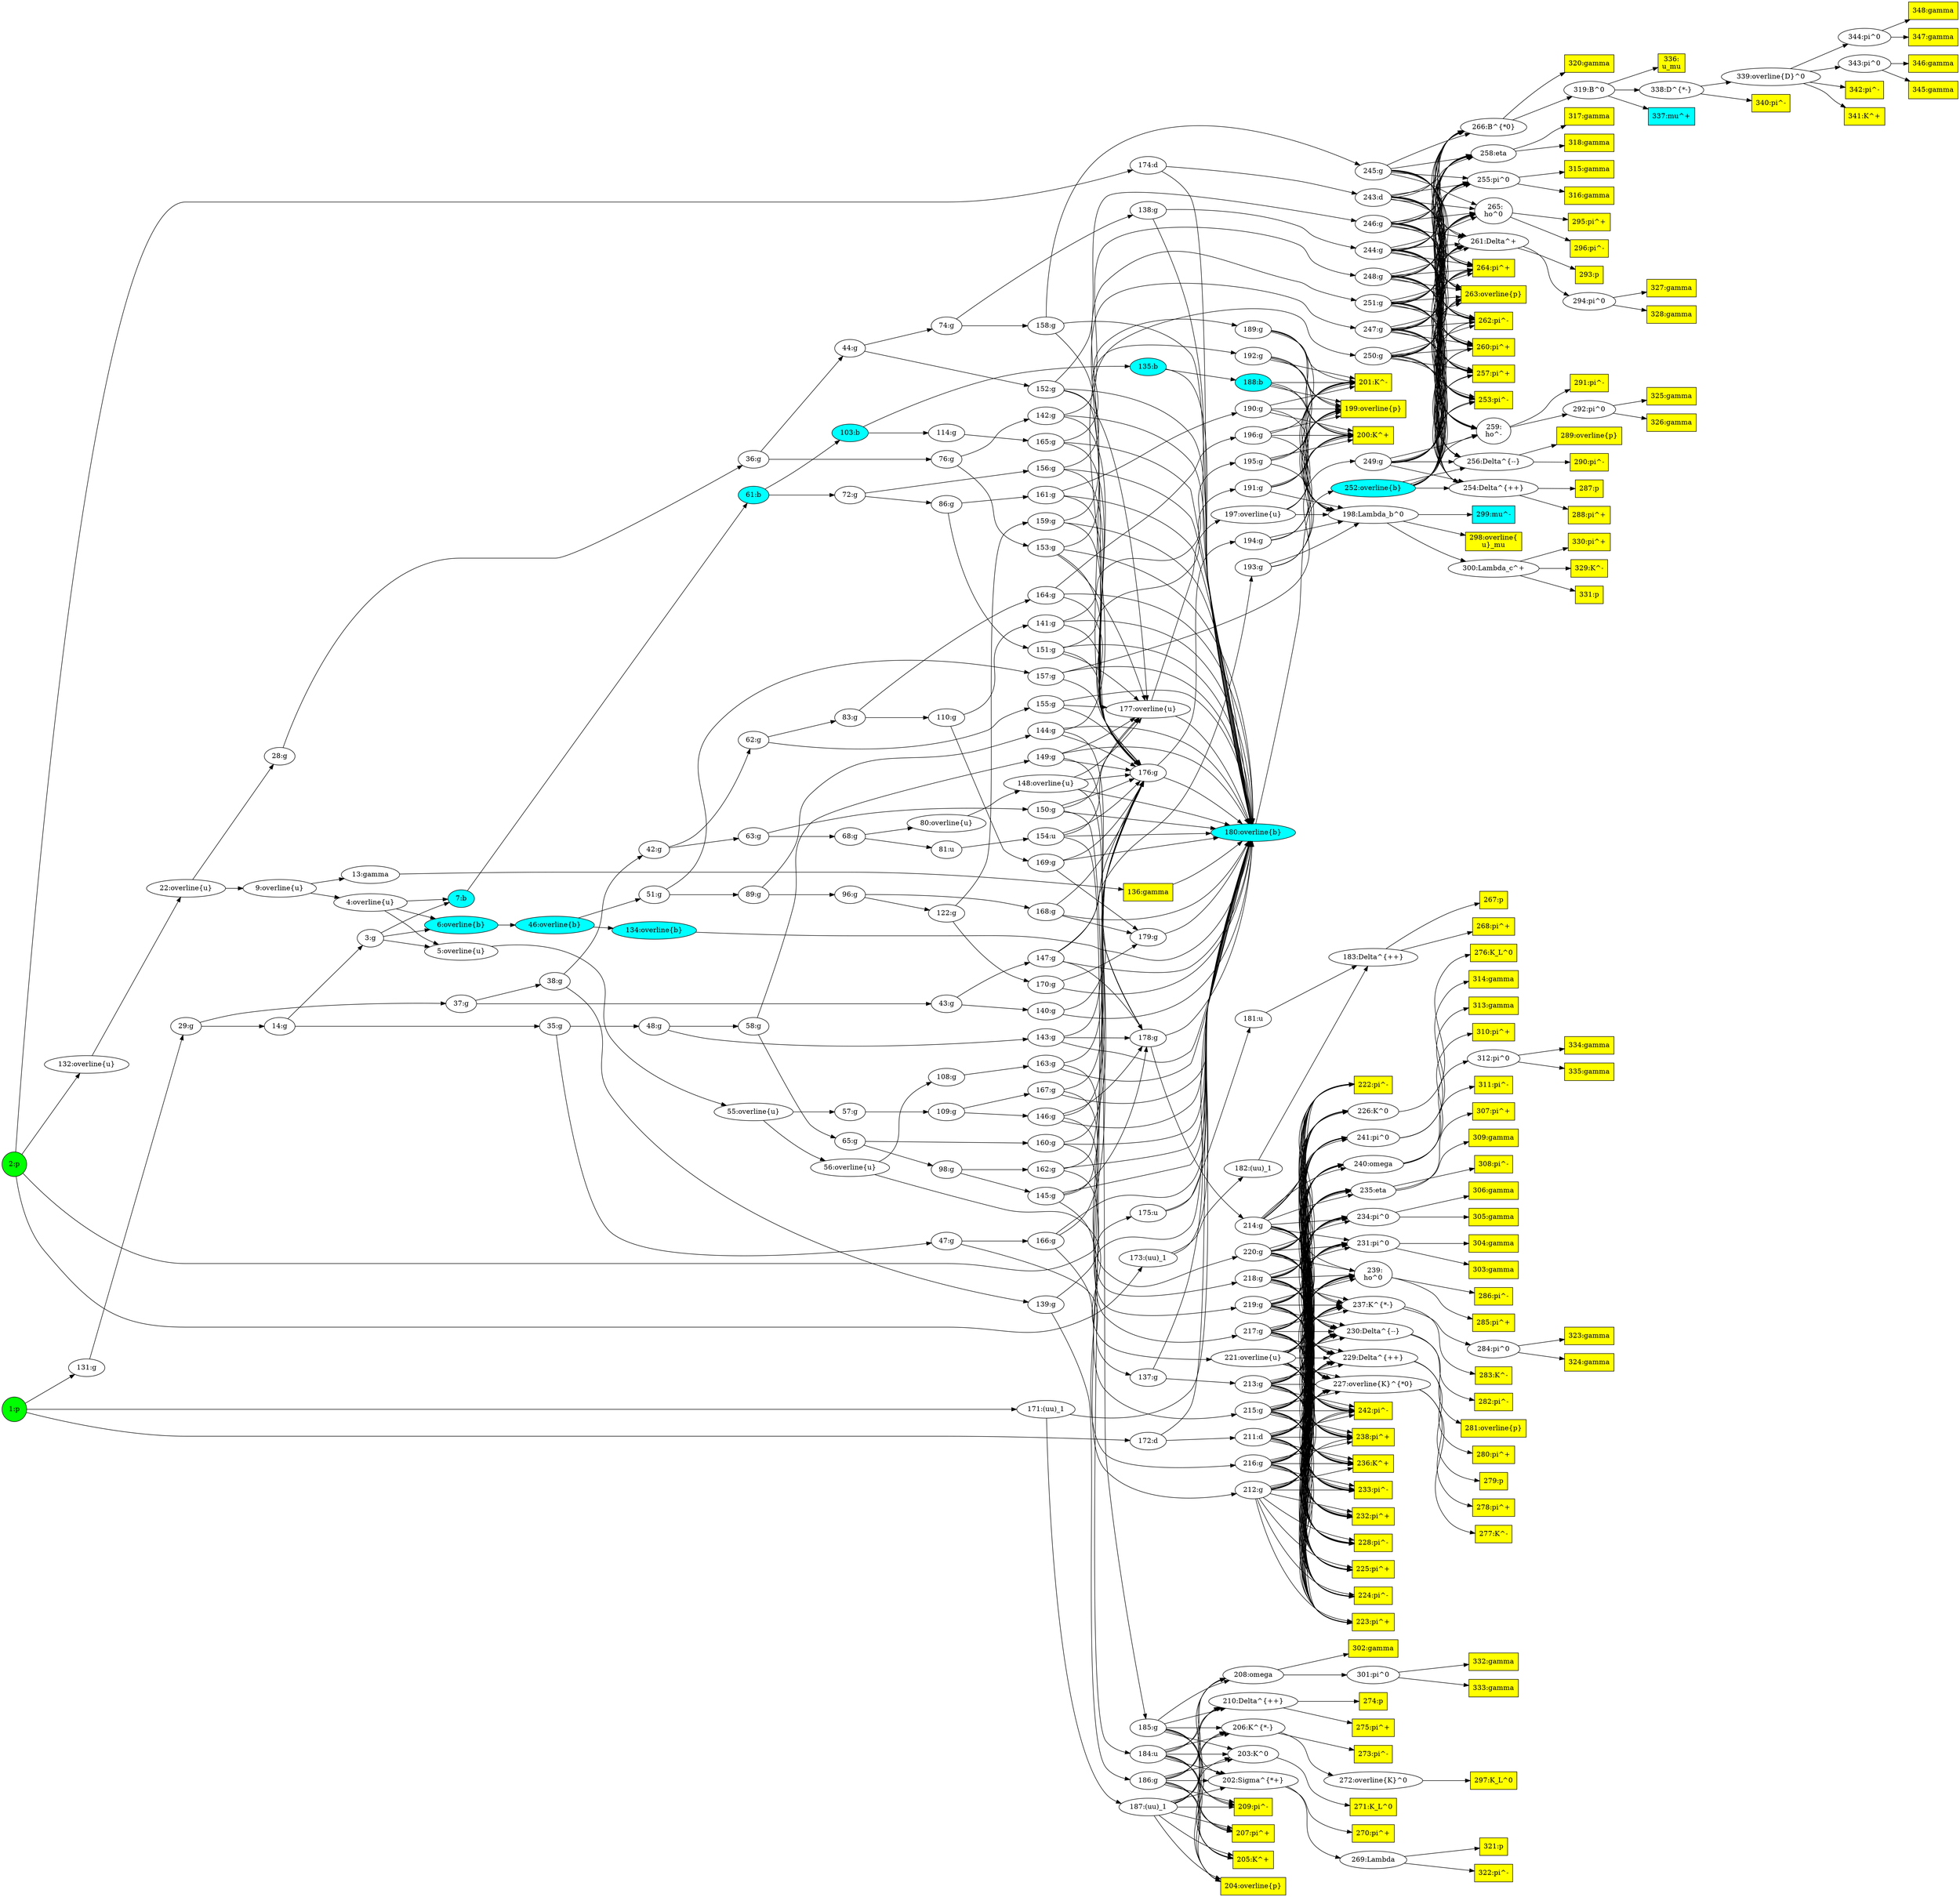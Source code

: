 digraph g {
    rankdir = RL;
    348 -> { 344 } [dir="back"]
    348 [label="348:\gamma", shape=box, style=filled, fillcolor=yellow]
    347 -> { 344 } [dir="back"]
    347 [label="347:\gamma", shape=box, style=filled, fillcolor=yellow]
    346 -> { 343 } [dir="back"]
    346 [label="346:\gamma", shape=box, style=filled, fillcolor=yellow]
    345 -> { 343 } [dir="back"]
    345 [label="345:\gamma", shape=box, style=filled, fillcolor=yellow]
    344 -> { 339 } [dir="back"]
    344 [label="344:\pi^0"]
    343 -> { 339 } [dir="back"]
    343 [label="343:\pi^0"]
    342 -> { 339 } [dir="back"]
    342 [label="342:\pi^-", shape=box, style=filled, fillcolor=yellow]
    341 -> { 339 } [dir="back"]
    341 [label="341:K^+", shape=box, style=filled, fillcolor=yellow]
    340 -> { 338 } [dir="back"]
    340 [label="340:\pi^-", shape=box, style=filled, fillcolor=yellow]
    339 -> { 338 } [dir="back"]
    339 [label="339:\overline{D}^0"]
    338 -> { 319 } [dir="back"]
    338 [label="338:D^{*-}"]
    337 -> { 319 } [dir="back"]
    337 [label="337:\mu^+", shape=box, style=filled, fillcolor=cyan]
    336 -> { 319 } [dir="back"]
    336 [label="336:\nu_\mu", shape=box, style=filled, fillcolor=yellow]
    335 -> { 312 } [dir="back"]
    335 [label="335:\gamma", shape=box, style=filled, fillcolor=yellow]
    334 -> { 312 } [dir="back"]
    334 [label="334:\gamma", shape=box, style=filled, fillcolor=yellow]
    333 -> { 301 } [dir="back"]
    333 [label="333:\gamma", shape=box, style=filled, fillcolor=yellow]
    332 -> { 301 } [dir="back"]
    332 [label="332:\gamma", shape=box, style=filled, fillcolor=yellow]
    331 -> { 300 } [dir="back"]
    331 [label="331:p", shape=box, style=filled, fillcolor=yellow]
    330 -> { 300 } [dir="back"]
    330 [label="330:\pi^+", shape=box, style=filled, fillcolor=yellow]
    329 -> { 300 } [dir="back"]
    329 [label="329:K^-", shape=box, style=filled, fillcolor=yellow]
    328 -> { 294 } [dir="back"]
    328 [label="328:\gamma", shape=box, style=filled, fillcolor=yellow]
    327 -> { 294 } [dir="back"]
    327 [label="327:\gamma", shape=box, style=filled, fillcolor=yellow]
    326 -> { 292 } [dir="back"]
    326 [label="326:\gamma", shape=box, style=filled, fillcolor=yellow]
    325 -> { 292 } [dir="back"]
    325 [label="325:\gamma", shape=box, style=filled, fillcolor=yellow]
    324 -> { 284 } [dir="back"]
    324 [label="324:\gamma", shape=box, style=filled, fillcolor=yellow]
    323 -> { 284 } [dir="back"]
    323 [label="323:\gamma", shape=box, style=filled, fillcolor=yellow]
    322 -> { 269 } [dir="back"]
    322 [label="322:\pi^-", shape=box, style=filled, fillcolor=yellow]
    321 -> { 269 } [dir="back"]
    321 [label="321:p", shape=box, style=filled, fillcolor=yellow]
    320 -> { 266 } [dir="back"]
    320 [label="320:\gamma", shape=box, style=filled, fillcolor=yellow]
    319 -> { 266 } [dir="back"]
    319 [label="319:B^0"]
    318 -> { 258 } [dir="back"]
    318 [label="318:\gamma", shape=box, style=filled, fillcolor=yellow]
    317 -> { 258 } [dir="back"]
    317 [label="317:\gamma", shape=box, style=filled, fillcolor=yellow]
    316 -> { 255 } [dir="back"]
    316 [label="316:\gamma", shape=box, style=filled, fillcolor=yellow]
    315 -> { 255 } [dir="back"]
    315 [label="315:\gamma", shape=box, style=filled, fillcolor=yellow]
    314 -> { 241 } [dir="back"]
    314 [label="314:\gamma", shape=box, style=filled, fillcolor=yellow]
    313 -> { 241 } [dir="back"]
    313 [label="313:\gamma", shape=box, style=filled, fillcolor=yellow]
    312 -> { 240 } [dir="back"]
    312 [label="312:\pi^0"]
    311 -> { 240 } [dir="back"]
    311 [label="311:\pi^-", shape=box, style=filled, fillcolor=yellow]
    310 -> { 240 } [dir="back"]
    310 [label="310:\pi^+", shape=box, style=filled, fillcolor=yellow]
    309 -> { 235 } [dir="back"]
    309 [label="309:\gamma", shape=box, style=filled, fillcolor=yellow]
    308 -> { 235 } [dir="back"]
    308 [label="308:\pi^-", shape=box, style=filled, fillcolor=yellow]
    307 -> { 235 } [dir="back"]
    307 [label="307:\pi^+", shape=box, style=filled, fillcolor=yellow]
    306 -> { 234 } [dir="back"]
    306 [label="306:\gamma", shape=box, style=filled, fillcolor=yellow]
    305 -> { 234 } [dir="back"]
    305 [label="305:\gamma", shape=box, style=filled, fillcolor=yellow]
    304 -> { 231 } [dir="back"]
    304 [label="304:\gamma", shape=box, style=filled, fillcolor=yellow]
    303 -> { 231 } [dir="back"]
    303 [label="303:\gamma", shape=box, style=filled, fillcolor=yellow]
    302 -> { 208 } [dir="back"]
    302 [label="302:\gamma", shape=box, style=filled, fillcolor=yellow]
    301 -> { 208 } [dir="back"]
    301 [label="301:\pi^0"]
    300 -> { 198 } [dir="back"]
    300 [label="300:\Lambda_c^+"]
    299 -> { 198 } [dir="back"]
    299 [label="299:\mu^-", shape=box, style=filled, fillcolor=cyan]
    298 -> { 198 } [dir="back"]
    298 [label="298:\overline{\nu}_\mu", shape=box, style=filled, fillcolor=yellow]
    297 -> { 272 } [dir="back"]
    297 [label="297:K_L^0", shape=box, style=filled, fillcolor=yellow]
    296 -> { 265 } [dir="back"]
    296 [label="296:\pi^-", shape=box, style=filled, fillcolor=yellow]
    295 -> { 265 } [dir="back"]
    295 [label="295:\pi^+", shape=box, style=filled, fillcolor=yellow]
    294 -> { 261 } [dir="back"]
    294 [label="294:\pi^0"]
    293 -> { 261 } [dir="back"]
    293 [label="293:p", shape=box, style=filled, fillcolor=yellow]
    292 -> { 259 } [dir="back"]
    292 [label="292:\pi^0"]
    291 -> { 259 } [dir="back"]
    291 [label="291:\pi^-", shape=box, style=filled, fillcolor=yellow]
    290 -> { 256 } [dir="back"]
    290 [label="290:\pi^-", shape=box, style=filled, fillcolor=yellow]
    289 -> { 256 } [dir="back"]
    289 [label="289:\overline{p}", shape=box, style=filled, fillcolor=yellow]
    288 -> { 254 } [dir="back"]
    288 [label="288:\pi^+", shape=box, style=filled, fillcolor=yellow]
    287 -> { 254 } [dir="back"]
    287 [label="287:p", shape=box, style=filled, fillcolor=yellow]
    286 -> { 239 } [dir="back"]
    286 [label="286:\pi^-", shape=box, style=filled, fillcolor=yellow]
    285 -> { 239 } [dir="back"]
    285 [label="285:\pi^+", shape=box, style=filled, fillcolor=yellow]
    284 -> { 237 } [dir="back"]
    284 [label="284:\pi^0"]
    283 -> { 237 } [dir="back"]
    283 [label="283:K^-", shape=box, style=filled, fillcolor=yellow]
    282 -> { 230 } [dir="back"]
    282 [label="282:\pi^-", shape=box, style=filled, fillcolor=yellow]
    281 -> { 230 } [dir="back"]
    281 [label="281:\overline{p}", shape=box, style=filled, fillcolor=yellow]
    280 -> { 229 } [dir="back"]
    280 [label="280:\pi^+", shape=box, style=filled, fillcolor=yellow]
    279 -> { 229 } [dir="back"]
    279 [label="279:p", shape=box, style=filled, fillcolor=yellow]
    278 -> { 227 } [dir="back"]
    278 [label="278:\pi^+", shape=box, style=filled, fillcolor=yellow]
    277 -> { 227 } [dir="back"]
    277 [label="277:K^-", shape=box, style=filled, fillcolor=yellow]
    276 -> { 226 } [dir="back"]
    276 [label="276:K_L^0", shape=box, style=filled, fillcolor=yellow]
    275 -> { 210 } [dir="back"]
    275 [label="275:\pi^+", shape=box, style=filled, fillcolor=yellow]
    274 -> { 210 } [dir="back"]
    274 [label="274:p", shape=box, style=filled, fillcolor=yellow]
    273 -> { 206 } [dir="back"]
    273 [label="273:\pi^-", shape=box, style=filled, fillcolor=yellow]
    272 -> { 206 } [dir="back"]
    272 [label="272:\overline{K}^0"]
    271 -> { 203 } [dir="back"]
    271 [label="271:K_L^0", shape=box, style=filled, fillcolor=yellow]
    270 -> { 202 } [dir="back"]
    270 [label="270:\pi^+", shape=box, style=filled, fillcolor=yellow]
    269 -> { 202 } [dir="back"]
    269 [label="269:\Lambda"]
    268 -> { 183 } [dir="back"]
    268 [label="268:\pi^+", shape=box, style=filled, fillcolor=yellow]
    267 -> { 183 } [dir="back"]
    267 [label="267:p", shape=box, style=filled, fillcolor=yellow]
    266 -> { 243 244 245 246 247 248 249 250 251 252 } [dir="back"]
    266 [label="266:B^{*0}"]
    265 -> { 243 244 245 246 247 248 249 250 251 252 } [dir="back"]
    265 [label="265:\rho^0"]
    264 -> { 243 244 245 246 247 248 249 250 251 252 } [dir="back"]
    264 [label="264:\pi^+", shape=box, style=filled, fillcolor=yellow]
    263 -> { 243 244 245 246 247 248 249 250 251 252 } [dir="back"]
    263 [label="263:\overline{p}", shape=box, style=filled, fillcolor=yellow]
    262 -> { 243 244 245 246 247 248 249 250 251 252 } [dir="back"]
    262 [label="262:\pi^-", shape=box, style=filled, fillcolor=yellow]
    261 -> { 243 244 245 246 247 248 249 250 251 252 } [dir="back"]
    261 [label="261:\Delta^+"]
    260 -> { 243 244 245 246 247 248 249 250 251 252 } [dir="back"]
    260 [label="260:\pi^+", shape=box, style=filled, fillcolor=yellow]
    259 -> { 243 244 245 246 247 248 249 250 251 252 } [dir="back"]
    259 [label="259:\rho^-"]
    258 -> { 243 244 245 246 247 248 249 250 251 252 } [dir="back"]
    258 [label="258:\eta"]
    257 -> { 243 244 245 246 247 248 249 250 251 252 } [dir="back"]
    257 [label="257:\pi^+", shape=box, style=filled, fillcolor=yellow]
    256 -> { 243 244 245 246 247 248 249 250 251 252 } [dir="back"]
    256 [label="256:\Delta^{--}"]
    255 -> { 243 244 245 246 247 248 249 250 251 252 } [dir="back"]
    255 [label="255:\pi^0"]
    254 -> { 243 244 245 246 247 248 249 250 251 252 } [dir="back"]
    254 [label="254:\Delta^{++}"]
    253 -> { 243 244 245 246 247 248 249 250 251 252 } [dir="back"]
    253 [label="253:\pi^-", shape=box, style=filled, fillcolor=yellow]
    252 -> { 180 } [dir="back"]
    252 [label="252:\overline{b}", shape="", style=filled, fillcolor=cyan]
    251 -> { 159 } [dir="back"]
    251 [label="251:g"]
    250 -> { 144 } [dir="back"]
    250 [label="250:g"]
    249 -> { 157 } [dir="back"]
    249 [label="249:g"]
    248 -> { 142 } [dir="back"]
    248 [label="248:g"]
    247 -> { 153 } [dir="back"]
    247 [label="247:g"]
    246 -> { 152 } [dir="back"]
    246 [label="246:g"]
    245 -> { 158 } [dir="back"]
    245 [label="245:g"]
    244 -> { 138 } [dir="back"]
    244 [label="244:g"]
    243 -> { 174 } [dir="back"]
    243 [label="243:d"]
    242 -> { 211 212 213 214 215 216 217 218 219 220 221 } [dir="back"]
    242 [label="242:\pi^-", shape=box, style=filled, fillcolor=yellow]
    241 -> { 211 212 213 214 215 216 217 218 219 220 221 } [dir="back"]
    241 [label="241:\pi^0"]
    240 -> { 211 212 213 214 215 216 217 218 219 220 221 } [dir="back"]
    240 [label="240:\omega"]
    239 -> { 211 212 213 214 215 216 217 218 219 220 221 } [dir="back"]
    239 [label="239:\rho^0"]
    238 -> { 211 212 213 214 215 216 217 218 219 220 221 } [dir="back"]
    238 [label="238:\pi^+", shape=box, style=filled, fillcolor=yellow]
    237 -> { 211 212 213 214 215 216 217 218 219 220 221 } [dir="back"]
    237 [label="237:K^{*-}"]
    236 -> { 211 212 213 214 215 216 217 218 219 220 221 } [dir="back"]
    236 [label="236:K^+", shape=box, style=filled, fillcolor=yellow]
    235 -> { 211 212 213 214 215 216 217 218 219 220 221 } [dir="back"]
    235 [label="235:\eta"]
    234 -> { 211 212 213 214 215 216 217 218 219 220 221 } [dir="back"]
    234 [label="234:\pi^0"]
    233 -> { 211 212 213 214 215 216 217 218 219 220 221 } [dir="back"]
    233 [label="233:\pi^-", shape=box, style=filled, fillcolor=yellow]
    232 -> { 211 212 213 214 215 216 217 218 219 220 221 } [dir="back"]
    232 [label="232:\pi^+", shape=box, style=filled, fillcolor=yellow]
    231 -> { 211 212 213 214 215 216 217 218 219 220 221 } [dir="back"]
    231 [label="231:\pi^0"]
    230 -> { 211 212 213 214 215 216 217 218 219 220 221 } [dir="back"]
    230 [label="230:\Delta^{--}"]
    229 -> { 211 212 213 214 215 216 217 218 219 220 221 } [dir="back"]
    229 [label="229:\Delta^{++}"]
    228 -> { 211 212 213 214 215 216 217 218 219 220 221 } [dir="back"]
    228 [label="228:\pi^-", shape=box, style=filled, fillcolor=yellow]
    227 -> { 211 212 213 214 215 216 217 218 219 220 221 } [dir="back"]
    227 [label="227:\overline{K}^{*0}"]
    226 -> { 211 212 213 214 215 216 217 218 219 220 221 } [dir="back"]
    226 [label="226:K^0"]
    225 -> { 211 212 213 214 215 216 217 218 219 220 221 } [dir="back"]
    225 [label="225:\pi^+", shape=box, style=filled, fillcolor=yellow]
    224 -> { 211 212 213 214 215 216 217 218 219 220 221 } [dir="back"]
    224 [label="224:\pi^-", shape=box, style=filled, fillcolor=yellow]
    223 -> { 211 212 213 214 215 216 217 218 219 220 221 } [dir="back"]
    223 [label="223:\pi^+", shape=box, style=filled, fillcolor=yellow]
    222 -> { 211 212 213 214 215 216 217 218 219 220 221 } [dir="back"]
    222 [label="222:\pi^-", shape=box, style=filled, fillcolor=yellow]
    221 -> { 56 } [dir="back"]
    221 [label="221:\overline{u}"]
    220 -> { 163 } [dir="back"]
    220 [label="220:g"]
    219 -> { 146 } [dir="back"]
    219 [label="219:g"]
    218 -> { 167 } [dir="back"]
    218 [label="218:g"]
    217 -> { 160 } [dir="back"]
    217 [label="217:g"]
    216 -> { 145 } [dir="back"]
    216 [label="216:g"]
    215 -> { 162 } [dir="back"]
    215 [label="215:g"]
    214 -> { 178 } [dir="back"]
    214 [label="214:g"]
    213 -> { 137 } [dir="back"]
    213 [label="213:g"]
    212 -> { 166 } [dir="back"]
    212 [label="212:g"]
    211 -> { 172 } [dir="back"]
    211 [label="211:d"]
    210 -> { 184 185 186 187 } [dir="back"]
    210 [label="210:\Delta^{++}"]
    209 -> { 184 185 186 187 } [dir="back"]
    209 [label="209:\pi^-", shape=box, style=filled, fillcolor=yellow]
    208 -> { 184 185 186 187 } [dir="back"]
    208 [label="208:\omega"]
    207 -> { 184 185 186 187 } [dir="back"]
    207 [label="207:\pi^+", shape=box, style=filled, fillcolor=yellow]
    206 -> { 184 185 186 187 } [dir="back"]
    206 [label="206:K^{*-}"]
    205 -> { 184 185 186 187 } [dir="back"]
    205 [label="205:K^+", shape=box, style=filled, fillcolor=yellow]
    204 -> { 184 185 186 187 } [dir="back"]
    204 [label="204:\overline{p}", shape=box, style=filled, fillcolor=yellow]
    203 -> { 184 185 186 187 } [dir="back"]
    203 [label="203:K^0"]
    202 -> { 184 185 186 187 } [dir="back"]
    202 [label="202:\Sigma^{*+}"]
    201 -> { 188 189 190 191 192 193 194 195 196 197 } [dir="back"]
    201 [label="201:K^-", shape=box, style=filled, fillcolor=yellow]
    200 -> { 188 189 190 191 192 193 194 195 196 197 } [dir="back"]
    200 [label="200:K^+", shape=box, style=filled, fillcolor=yellow]
    199 -> { 188 189 190 191 192 193 194 195 196 197 } [dir="back"]
    199 [label="199:\overline{p}", shape=box, style=filled, fillcolor=yellow]
    198 -> { 188 189 190 191 192 193 194 195 196 197 } [dir="back"]
    198 [label="198:\Lambda_b^0"]
    197 -> { 177 } [dir="back"]
    197 [label="197:\overline{u}"]
    196 -> { 164 } [dir="back"]
    196 [label="196:g"]
    195 -> { 141 } [dir="back"]
    195 [label="195:g"]
    194 -> { 176 } [dir="back"]
    194 [label="194:g"]
    193 -> { 147 } [dir="back"]
    193 [label="193:g"]
    192 -> { 156 } [dir="back"]
    192 [label="192:g"]
    191 -> { 151 } [dir="back"]
    191 [label="191:g"]
    190 -> { 161 } [dir="back"]
    190 [label="190:g"]
    189 -> { 165 } [dir="back"]
    189 [label="189:g"]
    188 -> { 135 } [dir="back"]
    188 [label="188:b", shape="", style=filled, fillcolor=cyan]
    187 -> { 171 } [dir="back"]
    187 [label="187:(uu)_1"]
    186 -> { 139 } [dir="back"]
    186 [label="186:g"]
    185 -> { 150 } [dir="back"]
    185 [label="185:g"]
    184 -> { 154 } [dir="back"]
    184 [label="184:u"]
    183 -> { 181 182 } [dir="back"]
    183 [label="183:\Delta^{++}"]
    182 -> { 173 } [dir="back"]
    182 [label="182:(uu)_1"]
    181 -> { 175 } [dir="back"]
    181 [label="181:u"]
    180 -> { 134 135 136 137 138 139 140 141 142 143 144 145 146 147 148 149 150 151 152 153 154 155 156 157 158 159 160 161 162 163 164 165 166 167 168 169 170 171 172 173 174 175 176 177 178 179 } [dir="back"]
    180 [label="180:\overline{b}", shape="", style=filled, fillcolor=cyan]
    179 -> { 168 169 170 } [dir="back"]
    179 [label="179:g"]
    178 -> { 143 144 145 146 147 148 149 } [dir="back"]
    178 [label="178:g"]
    177 -> { 148 149 150 151 152 153 154 155 } [dir="back"]
    177 [label="177:\overline{u}"]
    176 -> { 140 141 142 143 144 145 146 147 148 149 150 151 152 153 154 155 156 157 158 159 160 161 162 163 164 165 166 167 168 169 } [dir="back"]
    176 [label="176:g"]
    175 -> { 2 } [dir="back"]
    175 [label="175:u"]
    174 -> { 2 } [dir="back"]
    174 [label="174:d"]
    173 -> { 2 } [dir="back"]
    173 [label="173:(uu)_1"]
    172 -> { 1 } [dir="back"]
    172 [label="172:d"]
    171 -> { 1 } [dir="back"]
    171 [label="171:(uu)_1"]
    170 -> { 122 } [dir="back"]
    170 [label="170:g"]
    169 -> { 110 } [dir="back"]
    169 [label="169:g"]
    168 -> { 96 } [dir="back"]
    168 [label="168:g"]
    167 -> { 109 } [dir="back"]
    167 [label="167:g"]
    166 -> { 47 } [dir="back"]
    166 [label="166:g"]
    165 -> { 114 } [dir="back"]
    165 [label="165:g"]
    164 -> { 83 } [dir="back"]
    164 [label="164:g"]
    163 -> { 108 } [dir="back"]
    163 [label="163:g"]
    162 -> { 98 } [dir="back"]
    162 [label="162:g"]
    161 -> { 86 } [dir="back"]
    161 [label="161:g"]
    160 -> { 65 } [dir="back"]
    160 [label="160:g"]
    159 -> { 122 } [dir="back"]
    159 [label="159:g"]
    158 -> { 74 } [dir="back"]
    158 [label="158:g"]
    157 -> { 51 } [dir="back"]
    157 [label="157:g"]
    156 -> { 72 } [dir="back"]
    156 [label="156:g"]
    155 -> { 62 } [dir="back"]
    155 [label="155:g"]
    154 -> { 81 } [dir="back"]
    154 [label="154:u"]
    153 -> { 76 } [dir="back"]
    153 [label="153:g"]
    152 -> { 44 } [dir="back"]
    152 [label="152:g"]
    151 -> { 86 } [dir="back"]
    151 [label="151:g"]
    150 -> { 63 } [dir="back"]
    150 [label="150:g"]
    149 -> { 58 } [dir="back"]
    149 [label="149:g"]
    148 -> { 80 } [dir="back"]
    148 [label="148:\overline{u}"]
    147 -> { 43 } [dir="back"]
    147 [label="147:g"]
    146 -> { 109 } [dir="back"]
    146 [label="146:g"]
    145 -> { 98 } [dir="back"]
    145 [label="145:g"]
    144 -> { 89 } [dir="back"]
    144 [label="144:g"]
    143 -> { 48 } [dir="back"]
    143 [label="143:g"]
    142 -> { 76 } [dir="back"]
    142 [label="142:g"]
    141 -> { 110 } [dir="back"]
    141 [label="141:g"]
    140 -> { 43 } [dir="back"]
    140 [label="140:g"]
    139 -> { 38 } [dir="back"]
    139 [label="139:g"]
    138 -> { 74 } [dir="back"]
    138 [label="138:g"]
    137 -> { 47 } [dir="back"]
    137 [label="137:g"]
    136 -> { 13 } [dir="back"]
    136 [label="136:\gamma", shape=box, style=filled, fillcolor=yellow]
    135 -> { 103 } [dir="back"]
    135 [label="135:b", shape="", style=filled, fillcolor=cyan]
    134 -> { 46 } [dir="back"]
    134 [label="134:\overline{b}", shape="", style=filled, fillcolor=cyan]
    132 -> { 2 } [dir="back"]
    132 [label="132:\overline{u}"]
    131 -> { 1 } [dir="back"]
    131 [label="131:g"]
    122 -> { 96 } [dir="back"]
    122 [label="122:g"]
    114 -> { 103 } [dir="back"]
    114 [label="114:g"]
    110 -> { 83 } [dir="back"]
    110 [label="110:g"]
    109 -> { 57 } [dir="back"]
    109 [label="109:g"]
    108 -> { 56 } [dir="back"]
    108 [label="108:g"]
    103 -> { 61 } [dir="back"]
    103 [label="103:b", shape="", style=filled, fillcolor=cyan]
    98 -> { 65 } [dir="back"]
    98 [label="98:g"]
    96 -> { 89 } [dir="back"]
    96 [label="96:g"]
    89 -> { 51 } [dir="back"]
    89 [label="89:g"]
    86 -> { 72 } [dir="back"]
    86 [label="86:g"]
    83 -> { 62 } [dir="back"]
    83 [label="83:g"]
    81 -> { 68 } [dir="back"]
    81 [label="81:u"]
    80 -> { 68 } [dir="back"]
    80 [label="80:\overline{u}"]
    76 -> { 36 } [dir="back"]
    76 [label="76:g"]
    74 -> { 44 } [dir="back"]
    74 [label="74:g"]
    72 -> { 61 } [dir="back"]
    72 [label="72:g"]
    68 -> { 63 } [dir="back"]
    68 [label="68:g"]
    65 -> { 58 } [dir="back"]
    65 [label="65:g"]
    63 -> { 42 } [dir="back"]
    63 [label="63:g"]
    62 -> { 42 } [dir="back"]
    62 [label="62:g"]
    61 -> { 7 } [dir="back"]
    61 [label="61:b", shape="", style=filled, fillcolor=cyan]
    58 -> { 48 } [dir="back"]
    58 [label="58:g"]
    57 -> { 55 } [dir="back"]
    57 [label="57:g"]
    56 -> { 55 } [dir="back"]
    56 [label="56:\overline{u}"]
    55 -> { 5 } [dir="back"]
    55 [label="55:\overline{u}"]
    51 -> { 46 } [dir="back"]
    51 [label="51:g"]
    48 -> { 35 } [dir="back"]
    48 [label="48:g"]
    47 -> { 35 } [dir="back"]
    47 [label="47:g"]
    46 -> { 6 } [dir="back"]
    46 [label="46:\overline{b}", shape="", style=filled, fillcolor=cyan]
    44 -> { 36 } [dir="back"]
    44 [label="44:g"]
    43 -> { 37 } [dir="back"]
    43 [label="43:g"]
    42 -> { 38 } [dir="back"]
    42 [label="42:g"]
    38 -> { 37 } [dir="back"]
    38 [label="38:g"]
    37 -> { 29 } [dir="back"]
    37 [label="37:g"]
    36 -> { 28 } [dir="back"]
    36 [label="36:g"]
    35 -> { 14 } [dir="back"]
    35 [label="35:g"]
    29 -> { 131 } [dir="back"]
    29 [label="29:g"]
    28 -> { 22 } [dir="back"]
    28 [label="28:g"]
    22 -> { 132 } [dir="back"]
    22 [label="22:\overline{u}"]
    14 -> { 29 } [dir="back"]
    14 [label="14:g"]
    13 -> { 9 } [dir="back"]
    13 [label="13:\gamma"]
    9 -> { 22 } [dir="back"]
    9 [label="9:\overline{u}"]
    7 -> { 3 4 } [dir="back"]
    7 [label="7:b", shape="", style=filled, fillcolor=cyan]
    6 -> { 3 4 } [dir="back"]
    6 [label="6:\overline{b}", shape="", style=filled, fillcolor=cyan]
    5 -> { 3 4 } [dir="back"]
    5 [label="5:\overline{u}"]
    4 -> { 9 } [dir="back"]
    4 [label="4:\overline{u}"]
    3 -> { 14 } [dir="back"]
    3 [label="3:g"]
    2 [label="2:p", shape=circle, style=filled, fillcolor=green]
    1 [label="1:p", shape=circle, style=filled, fillcolor=green]
  {rank=same;1 2 } // Put initial particles on same level
}